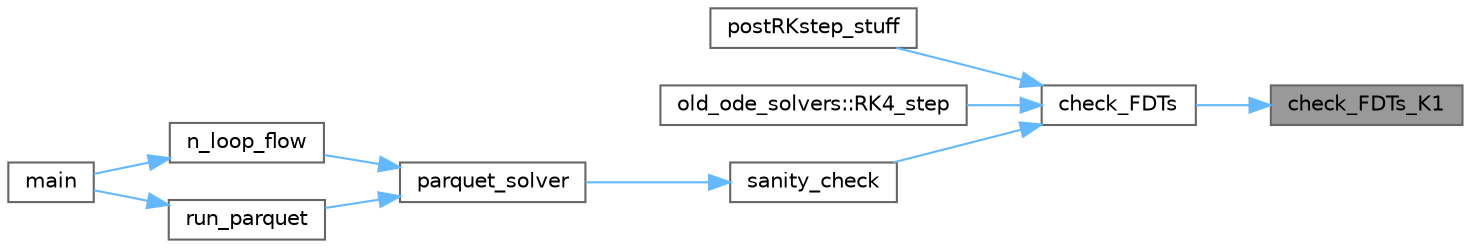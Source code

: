 digraph "check_FDTs_K1"
{
 // INTERACTIVE_SVG=YES
 // LATEX_PDF_SIZE
  bgcolor="transparent";
  edge [fontname=Helvetica,fontsize=10,labelfontname=Helvetica,labelfontsize=10];
  node [fontname=Helvetica,fontsize=10,shape=box,height=0.2,width=0.4];
  rankdir="RL";
  Node1 [id="Node000001",label="check_FDTs_K1",height=0.2,width=0.4,color="gray40", fillcolor="grey60", style="filled", fontcolor="black",tooltip="deprecated"];
  Node1 -> Node2 [id="edge1_Node000001_Node000002",dir="back",color="steelblue1",style="solid",tooltip=" "];
  Node2 [id="Node000002",label="check_FDTs",height=0.2,width=0.4,color="grey40", fillcolor="white", style="filled",URL="$d1/d75/causality__FDT__checks_8hpp.html#a6e71610e223d517d2087c2e6a53617af",tooltip=" "];
  Node2 -> Node3 [id="edge2_Node000002_Node000003",dir="back",color="steelblue1",style="solid",tooltip=" "];
  Node3 [id="Node000003",label="postRKstep_stuff",height=0.2,width=0.4,color="grey40", fillcolor="white", style="filled",URL="$da/dc3/ODE__solvers_8hpp.html#a35926ed20edc2503238326c955ab6ded",tooltip=" "];
  Node2 -> Node4 [id="edge3_Node000002_Node000004",dir="back",color="steelblue1",style="solid",tooltip=" "];
  Node4 [id="Node000004",label="old_ode_solvers::RK4_step",height=0.2,width=0.4,color="grey40", fillcolor="white", style="filled",URL="$dd/df1/namespaceold__ode__solvers.html#aeb954768e9e969cbed9beb79669621c8",tooltip=" "];
  Node2 -> Node5 [id="edge4_Node000002_Node000005",dir="back",color="steelblue1",style="solid",tooltip=" "];
  Node5 [id="Node000005",label="sanity_check",height=0.2,width=0.4,color="grey40", fillcolor="white", style="filled",URL="$d2/d3f/sanity__check_8hpp.html#a884fca24faf1e006b285fcce3ddd0299",tooltip=" "];
  Node5 -> Node6 [id="edge5_Node000005_Node000006",dir="back",color="steelblue1",style="solid",tooltip=" "];
  Node6 [id="Node000006",label="parquet_solver",height=0.2,width=0.4,color="grey40", fillcolor="white", style="filled",URL="$dd/d0a/parquet__solver_8hpp.html#a07f441b6693f6e2e8d958049ae06cb73",tooltip=" "];
  Node6 -> Node7 [id="edge6_Node000006_Node000007",dir="back",color="steelblue1",style="solid",tooltip=" "];
  Node7 [id="Node000007",label="n_loop_flow",height=0.2,width=0.4,color="grey40", fillcolor="white", style="filled",URL="$d4/dde/flow_8c_09_09.html#a7bebcecda67107fbc8dde6bed6d3ecaa",tooltip=" "];
  Node7 -> Node8 [id="edge7_Node000007_Node000008",dir="back",color="steelblue1",style="solid",tooltip=" "];
  Node8 [id="Node000008",label="main",height=0.2,width=0.4,color="grey40", fillcolor="white", style="filled",URL="$df/d0a/main_8cpp.html#a7114aa2dd6837734db57667a298dfcc4",tooltip=" "];
  Node6 -> Node9 [id="edge8_Node000006_Node000009",dir="back",color="steelblue1",style="solid",tooltip=" "];
  Node9 [id="Node000009",label="run_parquet",height=0.2,width=0.4,color="grey40", fillcolor="white", style="filled",URL="$d5/d94/parquet__solver_8c_09_09.html#aaeb567e9e64243a1b424f89a13b5a425",tooltip=" "];
  Node9 -> Node8 [id="edge9_Node000009_Node000008",dir="back",color="steelblue1",style="solid",tooltip=" "];
}
